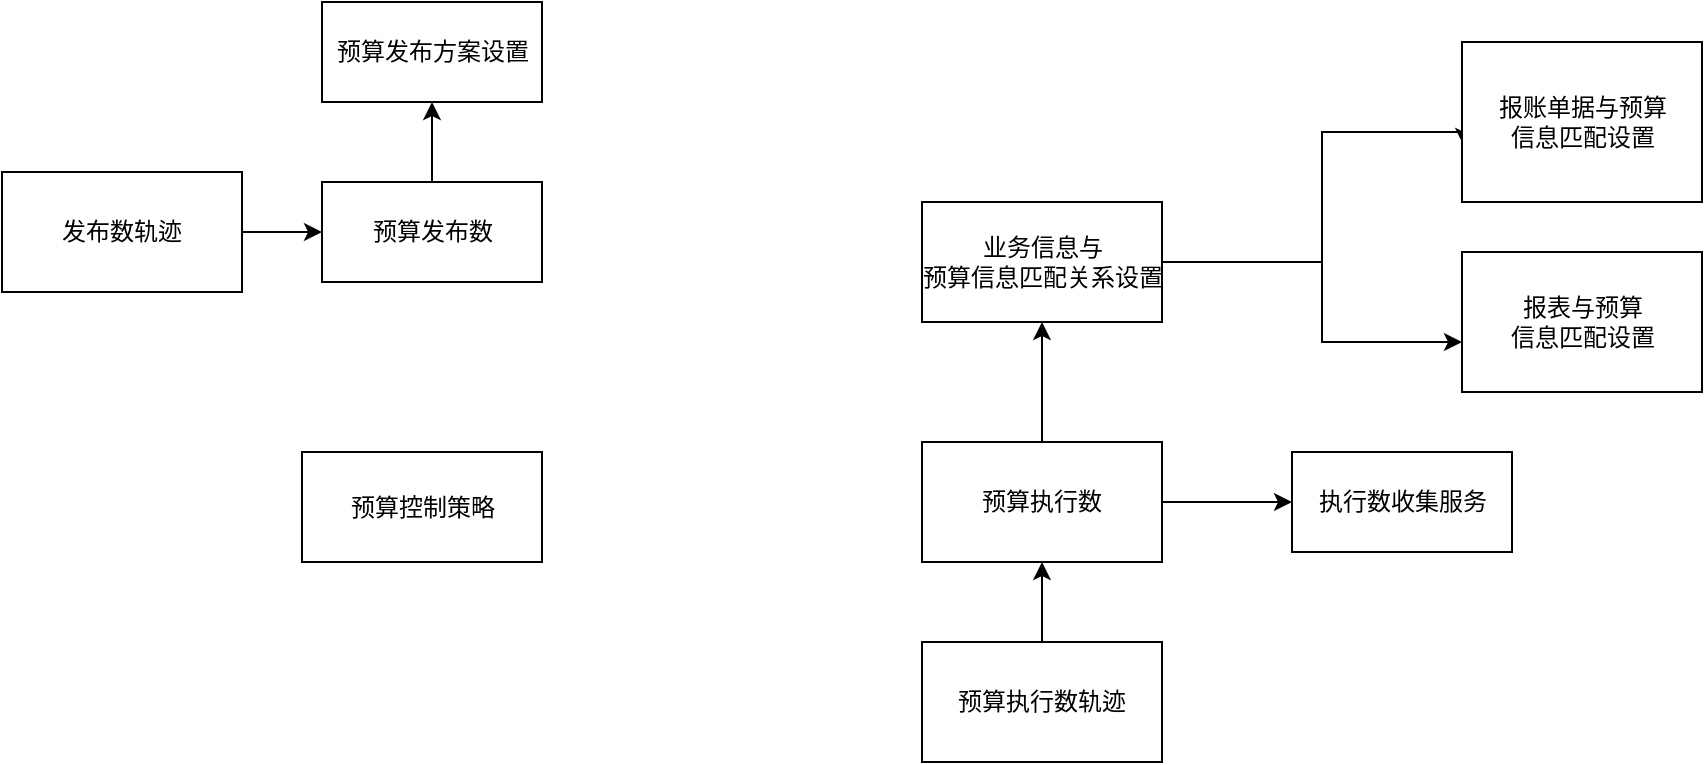 <mxfile version="16.6.4" type="github">
  <diagram name="Page-1" id="e7e014a7-5840-1c2e-5031-d8a46d1fe8dd">
    <mxGraphModel dx="2115" dy="532" grid="1" gridSize="10" guides="1" tooltips="1" connect="1" arrows="1" fold="1" page="1" pageScale="1" pageWidth="1169" pageHeight="826" background="none" math="0" shadow="0">
      <root>
        <mxCell id="0" />
        <mxCell id="1" parent="0" />
        <mxCell id="ovywUzPmefheDgbY8iEd-45" style="edgeStyle=orthogonalEdgeStyle;rounded=0;orthogonalLoop=1;jettySize=auto;html=1;entryX=0.008;entryY=0.65;entryDx=0;entryDy=0;entryPerimeter=0;" edge="1" parent="1" source="ovywUzPmefheDgbY8iEd-41" target="ovywUzPmefheDgbY8iEd-42">
          <mxGeometry relative="1" as="geometry">
            <mxPoint x="630" y="158" as="targetPoint" />
            <Array as="points">
              <mxPoint x="600" y="200" />
              <mxPoint x="600" y="135" />
            </Array>
          </mxGeometry>
        </mxCell>
        <mxCell id="ovywUzPmefheDgbY8iEd-46" style="edgeStyle=orthogonalEdgeStyle;rounded=0;orthogonalLoop=1;jettySize=auto;html=1;" edge="1" parent="1" source="ovywUzPmefheDgbY8iEd-41" target="ovywUzPmefheDgbY8iEd-43">
          <mxGeometry relative="1" as="geometry">
            <Array as="points">
              <mxPoint x="600" y="200" />
              <mxPoint x="600" y="240" />
            </Array>
          </mxGeometry>
        </mxCell>
        <mxCell id="ovywUzPmefheDgbY8iEd-41" value="业务信息与&lt;br&gt;预算信息匹配关系设置" style="html=1;" vertex="1" parent="1">
          <mxGeometry x="400" y="170" width="120" height="60" as="geometry" />
        </mxCell>
        <mxCell id="ovywUzPmefheDgbY8iEd-42" value="报账单据与预算&lt;br&gt;信息匹配设置" style="html=1;" vertex="1" parent="1">
          <mxGeometry x="670" y="90" width="120" height="80" as="geometry" />
        </mxCell>
        <mxCell id="ovywUzPmefheDgbY8iEd-43" value="报表与预算&lt;br&gt;信息匹配设置" style="html=1;" vertex="1" parent="1">
          <mxGeometry x="670" y="195" width="120" height="70" as="geometry" />
        </mxCell>
        <mxCell id="ovywUzPmefheDgbY8iEd-49" value="" style="edgeStyle=orthogonalEdgeStyle;rounded=0;orthogonalLoop=1;jettySize=auto;html=1;" edge="1" parent="1" source="ovywUzPmefheDgbY8iEd-47" target="ovywUzPmefheDgbY8iEd-41">
          <mxGeometry relative="1" as="geometry" />
        </mxCell>
        <mxCell id="ovywUzPmefheDgbY8iEd-70" value="" style="edgeStyle=orthogonalEdgeStyle;rounded=0;orthogonalLoop=1;jettySize=auto;html=1;" edge="1" parent="1" source="ovywUzPmefheDgbY8iEd-47" target="ovywUzPmefheDgbY8iEd-69">
          <mxGeometry relative="1" as="geometry" />
        </mxCell>
        <mxCell id="ovywUzPmefheDgbY8iEd-47" value="预算执行数" style="rounded=0;whiteSpace=wrap;html=1;" vertex="1" parent="1">
          <mxGeometry x="400" y="290" width="120" height="60" as="geometry" />
        </mxCell>
        <mxCell id="ovywUzPmefheDgbY8iEd-50" value="" style="edgeStyle=orthogonalEdgeStyle;rounded=0;orthogonalLoop=1;jettySize=auto;html=1;" edge="1" parent="1" source="ovywUzPmefheDgbY8iEd-48" target="ovywUzPmefheDgbY8iEd-47">
          <mxGeometry relative="1" as="geometry" />
        </mxCell>
        <mxCell id="ovywUzPmefheDgbY8iEd-48" value="预算执行数轨迹" style="rounded=0;whiteSpace=wrap;html=1;" vertex="1" parent="1">
          <mxGeometry x="400" y="390" width="120" height="60" as="geometry" />
        </mxCell>
        <mxCell id="ovywUzPmefheDgbY8iEd-51" value="预算控制策略" style="html=1;" vertex="1" parent="1">
          <mxGeometry x="90" y="295" width="120" height="55" as="geometry" />
        </mxCell>
        <mxCell id="ovywUzPmefheDgbY8iEd-55" value="预算发布方案设置" style="html=1;" vertex="1" parent="1">
          <mxGeometry x="100" y="70" width="110" height="50" as="geometry" />
        </mxCell>
        <mxCell id="ovywUzPmefheDgbY8iEd-57" value="" style="edgeStyle=orthogonalEdgeStyle;rounded=0;orthogonalLoop=1;jettySize=auto;html=1;" edge="1" parent="1" source="ovywUzPmefheDgbY8iEd-56" target="ovywUzPmefheDgbY8iEd-55">
          <mxGeometry relative="1" as="geometry" />
        </mxCell>
        <mxCell id="ovywUzPmefheDgbY8iEd-56" value="预算发布数" style="html=1;" vertex="1" parent="1">
          <mxGeometry x="100" y="160" width="110" height="50" as="geometry" />
        </mxCell>
        <mxCell id="ovywUzPmefheDgbY8iEd-64" value="" style="edgeStyle=orthogonalEdgeStyle;rounded=0;orthogonalLoop=1;jettySize=auto;html=1;" edge="1" parent="1" source="ovywUzPmefheDgbY8iEd-62" target="ovywUzPmefheDgbY8iEd-56">
          <mxGeometry relative="1" as="geometry" />
        </mxCell>
        <mxCell id="ovywUzPmefheDgbY8iEd-62" value="发布数轨迹" style="whiteSpace=wrap;html=1;fillColor=rgb(255, 255, 255);strokeColor=rgb(0, 0, 0);fontColor=rgb(0, 0, 0);" vertex="1" parent="1">
          <mxGeometry x="-60" y="155" width="120" height="60" as="geometry" />
        </mxCell>
        <mxCell id="ovywUzPmefheDgbY8iEd-69" value="执行数收集服务" style="html=1;" vertex="1" parent="1">
          <mxGeometry x="585" y="295" width="110" height="50" as="geometry" />
        </mxCell>
      </root>
    </mxGraphModel>
  </diagram>
</mxfile>
